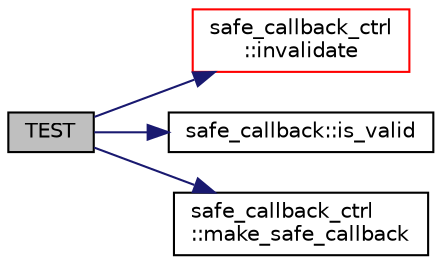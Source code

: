 digraph "TEST"
{
 // LATEX_PDF_SIZE
  edge [fontname="Helvetica",fontsize="10",labelfontname="Helvetica",labelfontsize="10"];
  node [fontname="Helvetica",fontsize="10",shape=record];
  rankdir="LR";
  Node1 [label="TEST",height=0.2,width=0.4,color="black", fillcolor="grey75", style="filled", fontcolor="black",tooltip=" "];
  Node1 -> Node2 [color="midnightblue",fontsize="10",style="solid",fontname="Helvetica"];
  Node2 [label="safe_callback_ctrl\l::invalidate",height=0.2,width=0.4,color="red", fillcolor="white", style="filled",URL="$classsafe__callback__ctrl.html#a8ba3729a3c90b5a5c4099111c21c8c47",tooltip=" "];
  Node1 -> Node5 [color="midnightblue",fontsize="10",style="solid",fontname="Helvetica"];
  Node5 [label="safe_callback::is_valid",height=0.2,width=0.4,color="black", fillcolor="white", style="filled",URL="$classsafe__callback.html#ad5df65d71a53be2db1a3081c04dfcc4a",tooltip=" "];
  Node1 -> Node6 [color="midnightblue",fontsize="10",style="solid",fontname="Helvetica"];
  Node6 [label="safe_callback_ctrl\l::make_safe_callback",height=0.2,width=0.4,color="black", fillcolor="white", style="filled",URL="$classsafe__callback__ctrl.html#a18e58df2b8d236902a4ed694e1320e1d",tooltip=" "];
}
